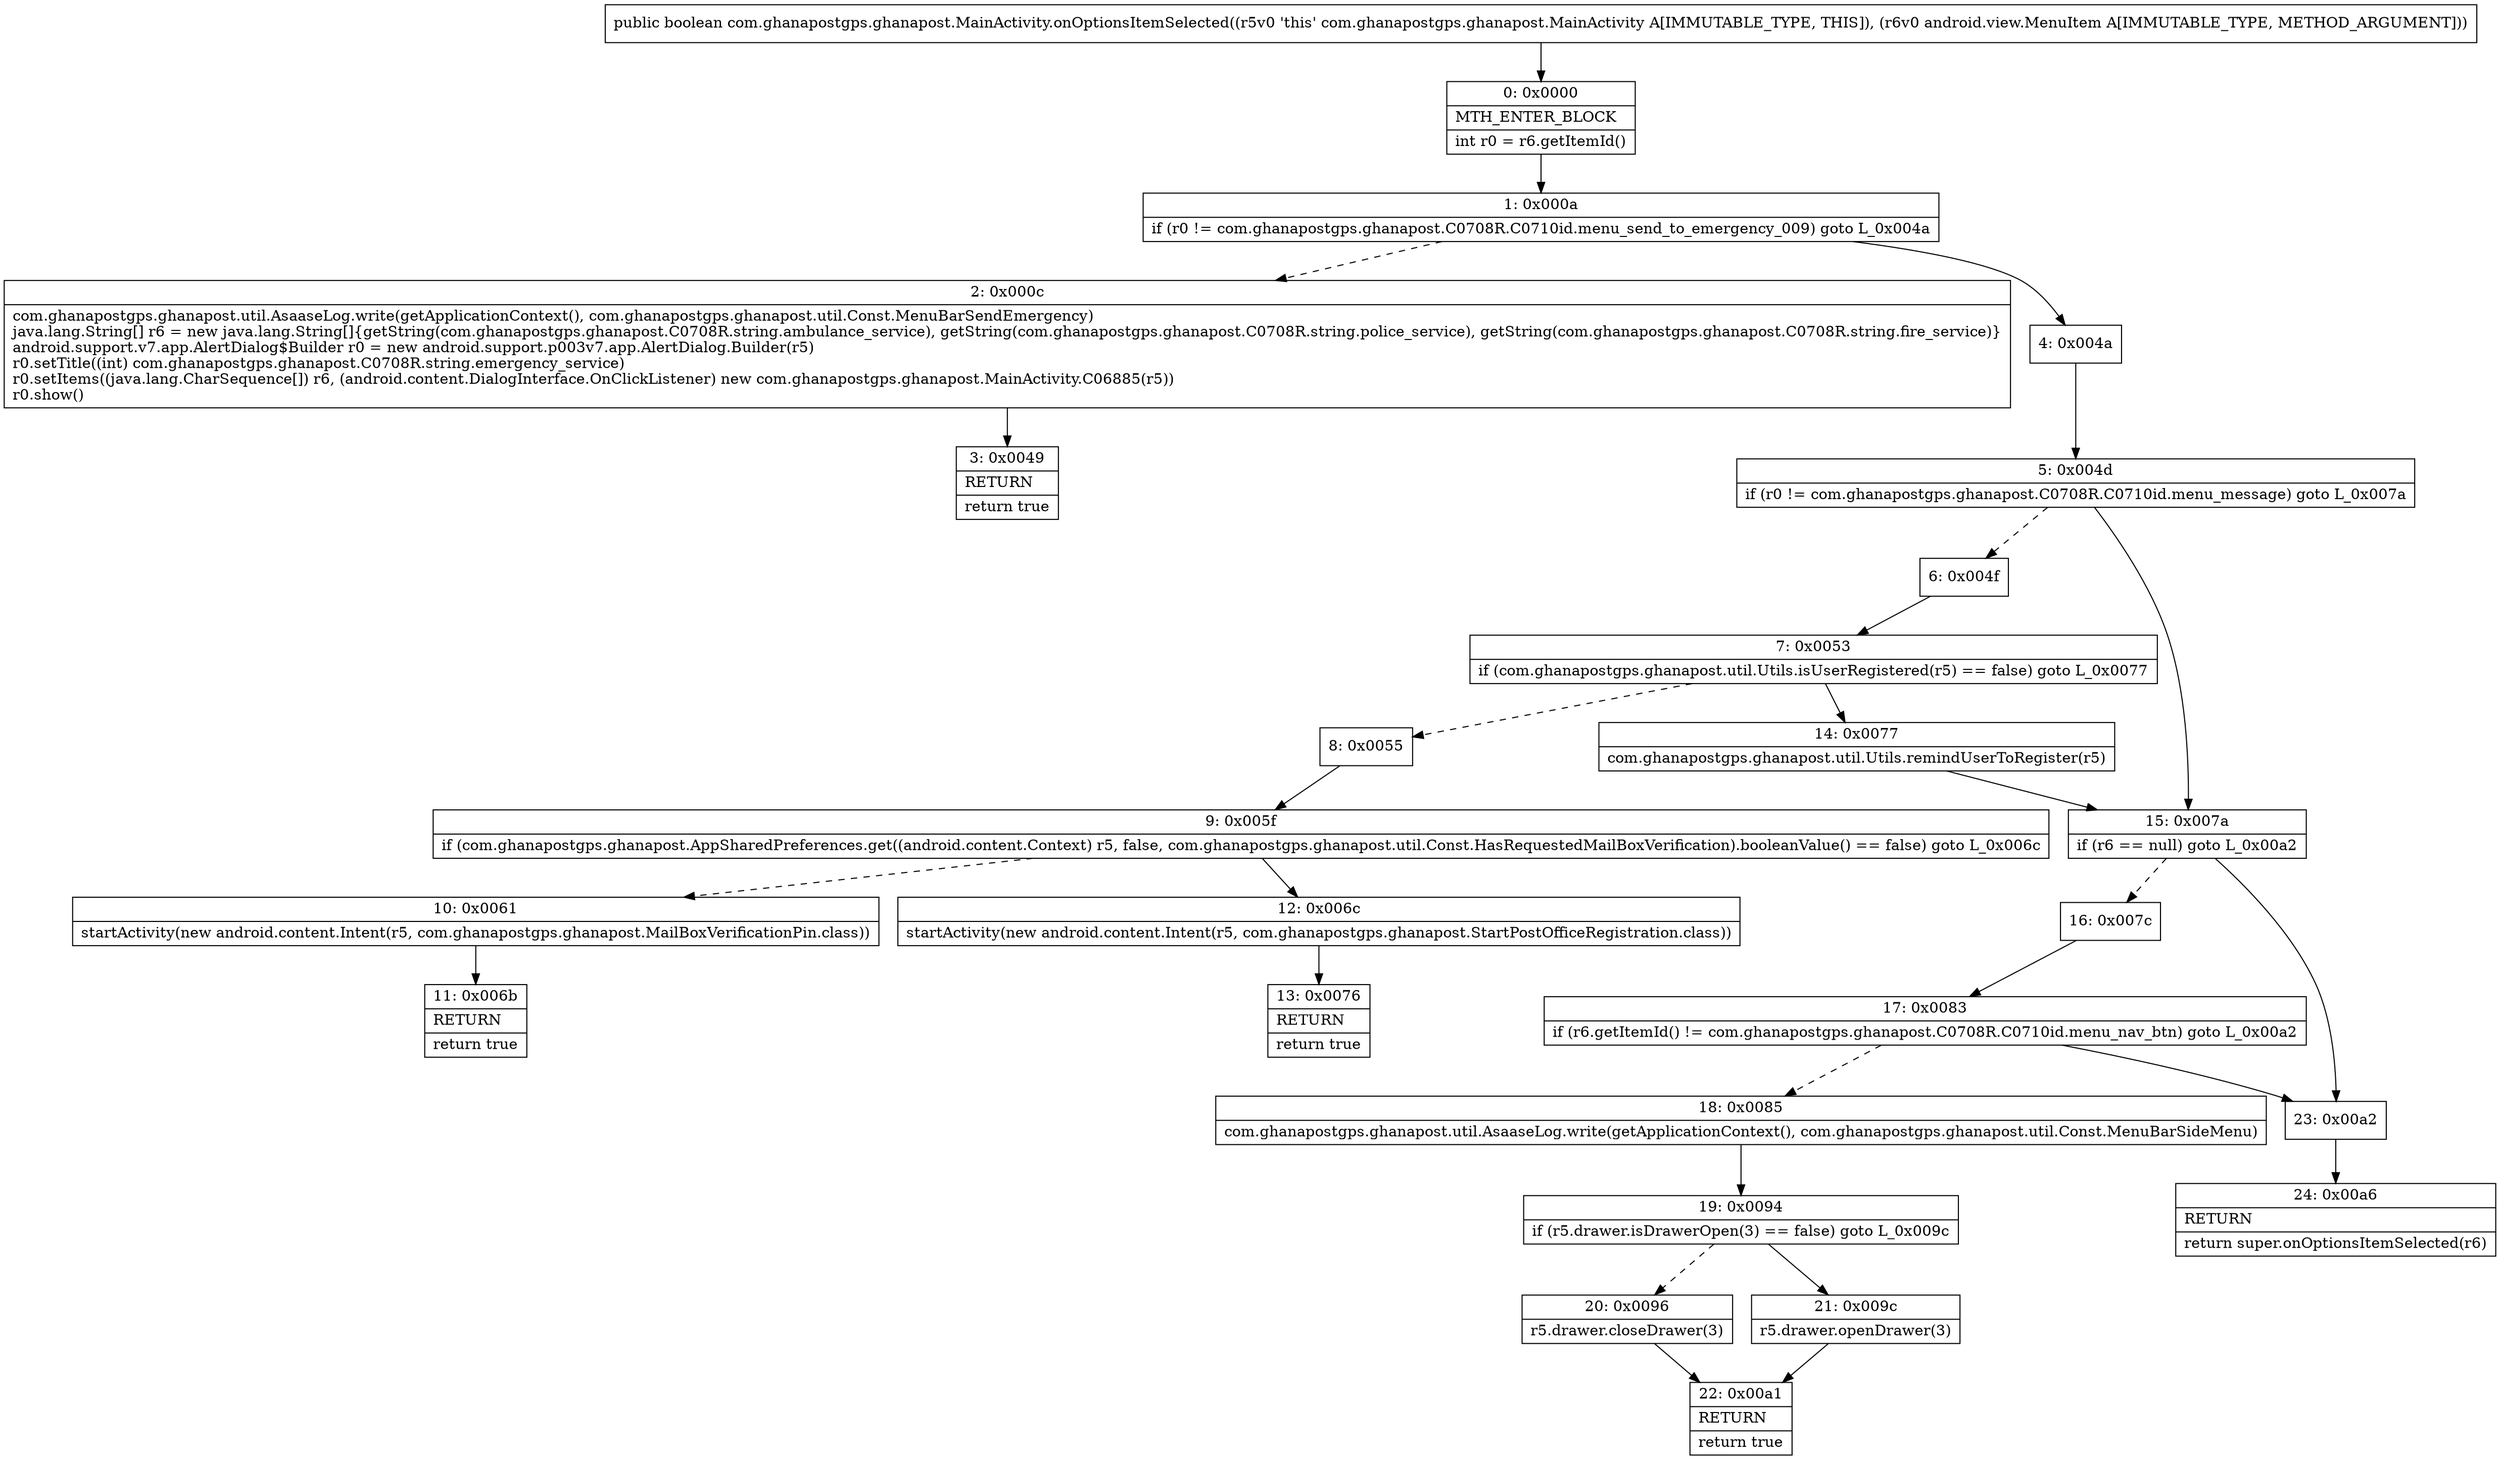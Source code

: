 digraph "CFG forcom.ghanapostgps.ghanapost.MainActivity.onOptionsItemSelected(Landroid\/view\/MenuItem;)Z" {
Node_0 [shape=record,label="{0\:\ 0x0000|MTH_ENTER_BLOCK\l|int r0 = r6.getItemId()\l}"];
Node_1 [shape=record,label="{1\:\ 0x000a|if (r0 != com.ghanapostgps.ghanapost.C0708R.C0710id.menu_send_to_emergency_009) goto L_0x004a\l}"];
Node_2 [shape=record,label="{2\:\ 0x000c|com.ghanapostgps.ghanapost.util.AsaaseLog.write(getApplicationContext(), com.ghanapostgps.ghanapost.util.Const.MenuBarSendEmergency)\ljava.lang.String[] r6 = new java.lang.String[]\{getString(com.ghanapostgps.ghanapost.C0708R.string.ambulance_service), getString(com.ghanapostgps.ghanapost.C0708R.string.police_service), getString(com.ghanapostgps.ghanapost.C0708R.string.fire_service)\}\landroid.support.v7.app.AlertDialog$Builder r0 = new android.support.p003v7.app.AlertDialog.Builder(r5)\lr0.setTitle((int) com.ghanapostgps.ghanapost.C0708R.string.emergency_service)\lr0.setItems((java.lang.CharSequence[]) r6, (android.content.DialogInterface.OnClickListener) new com.ghanapostgps.ghanapost.MainActivity.C06885(r5))\lr0.show()\l}"];
Node_3 [shape=record,label="{3\:\ 0x0049|RETURN\l|return true\l}"];
Node_4 [shape=record,label="{4\:\ 0x004a}"];
Node_5 [shape=record,label="{5\:\ 0x004d|if (r0 != com.ghanapostgps.ghanapost.C0708R.C0710id.menu_message) goto L_0x007a\l}"];
Node_6 [shape=record,label="{6\:\ 0x004f}"];
Node_7 [shape=record,label="{7\:\ 0x0053|if (com.ghanapostgps.ghanapost.util.Utils.isUserRegistered(r5) == false) goto L_0x0077\l}"];
Node_8 [shape=record,label="{8\:\ 0x0055}"];
Node_9 [shape=record,label="{9\:\ 0x005f|if (com.ghanapostgps.ghanapost.AppSharedPreferences.get((android.content.Context) r5, false, com.ghanapostgps.ghanapost.util.Const.HasRequestedMailBoxVerification).booleanValue() == false) goto L_0x006c\l}"];
Node_10 [shape=record,label="{10\:\ 0x0061|startActivity(new android.content.Intent(r5, com.ghanapostgps.ghanapost.MailBoxVerificationPin.class))\l}"];
Node_11 [shape=record,label="{11\:\ 0x006b|RETURN\l|return true\l}"];
Node_12 [shape=record,label="{12\:\ 0x006c|startActivity(new android.content.Intent(r5, com.ghanapostgps.ghanapost.StartPostOfficeRegistration.class))\l}"];
Node_13 [shape=record,label="{13\:\ 0x0076|RETURN\l|return true\l}"];
Node_14 [shape=record,label="{14\:\ 0x0077|com.ghanapostgps.ghanapost.util.Utils.remindUserToRegister(r5)\l}"];
Node_15 [shape=record,label="{15\:\ 0x007a|if (r6 == null) goto L_0x00a2\l}"];
Node_16 [shape=record,label="{16\:\ 0x007c}"];
Node_17 [shape=record,label="{17\:\ 0x0083|if (r6.getItemId() != com.ghanapostgps.ghanapost.C0708R.C0710id.menu_nav_btn) goto L_0x00a2\l}"];
Node_18 [shape=record,label="{18\:\ 0x0085|com.ghanapostgps.ghanapost.util.AsaaseLog.write(getApplicationContext(), com.ghanapostgps.ghanapost.util.Const.MenuBarSideMenu)\l}"];
Node_19 [shape=record,label="{19\:\ 0x0094|if (r5.drawer.isDrawerOpen(3) == false) goto L_0x009c\l}"];
Node_20 [shape=record,label="{20\:\ 0x0096|r5.drawer.closeDrawer(3)\l}"];
Node_21 [shape=record,label="{21\:\ 0x009c|r5.drawer.openDrawer(3)\l}"];
Node_22 [shape=record,label="{22\:\ 0x00a1|RETURN\l|return true\l}"];
Node_23 [shape=record,label="{23\:\ 0x00a2}"];
Node_24 [shape=record,label="{24\:\ 0x00a6|RETURN\l|return super.onOptionsItemSelected(r6)\l}"];
MethodNode[shape=record,label="{public boolean com.ghanapostgps.ghanapost.MainActivity.onOptionsItemSelected((r5v0 'this' com.ghanapostgps.ghanapost.MainActivity A[IMMUTABLE_TYPE, THIS]), (r6v0 android.view.MenuItem A[IMMUTABLE_TYPE, METHOD_ARGUMENT])) }"];
MethodNode -> Node_0;
Node_0 -> Node_1;
Node_1 -> Node_2[style=dashed];
Node_1 -> Node_4;
Node_2 -> Node_3;
Node_4 -> Node_5;
Node_5 -> Node_6[style=dashed];
Node_5 -> Node_15;
Node_6 -> Node_7;
Node_7 -> Node_8[style=dashed];
Node_7 -> Node_14;
Node_8 -> Node_9;
Node_9 -> Node_10[style=dashed];
Node_9 -> Node_12;
Node_10 -> Node_11;
Node_12 -> Node_13;
Node_14 -> Node_15;
Node_15 -> Node_16[style=dashed];
Node_15 -> Node_23;
Node_16 -> Node_17;
Node_17 -> Node_18[style=dashed];
Node_17 -> Node_23;
Node_18 -> Node_19;
Node_19 -> Node_20[style=dashed];
Node_19 -> Node_21;
Node_20 -> Node_22;
Node_21 -> Node_22;
Node_23 -> Node_24;
}


